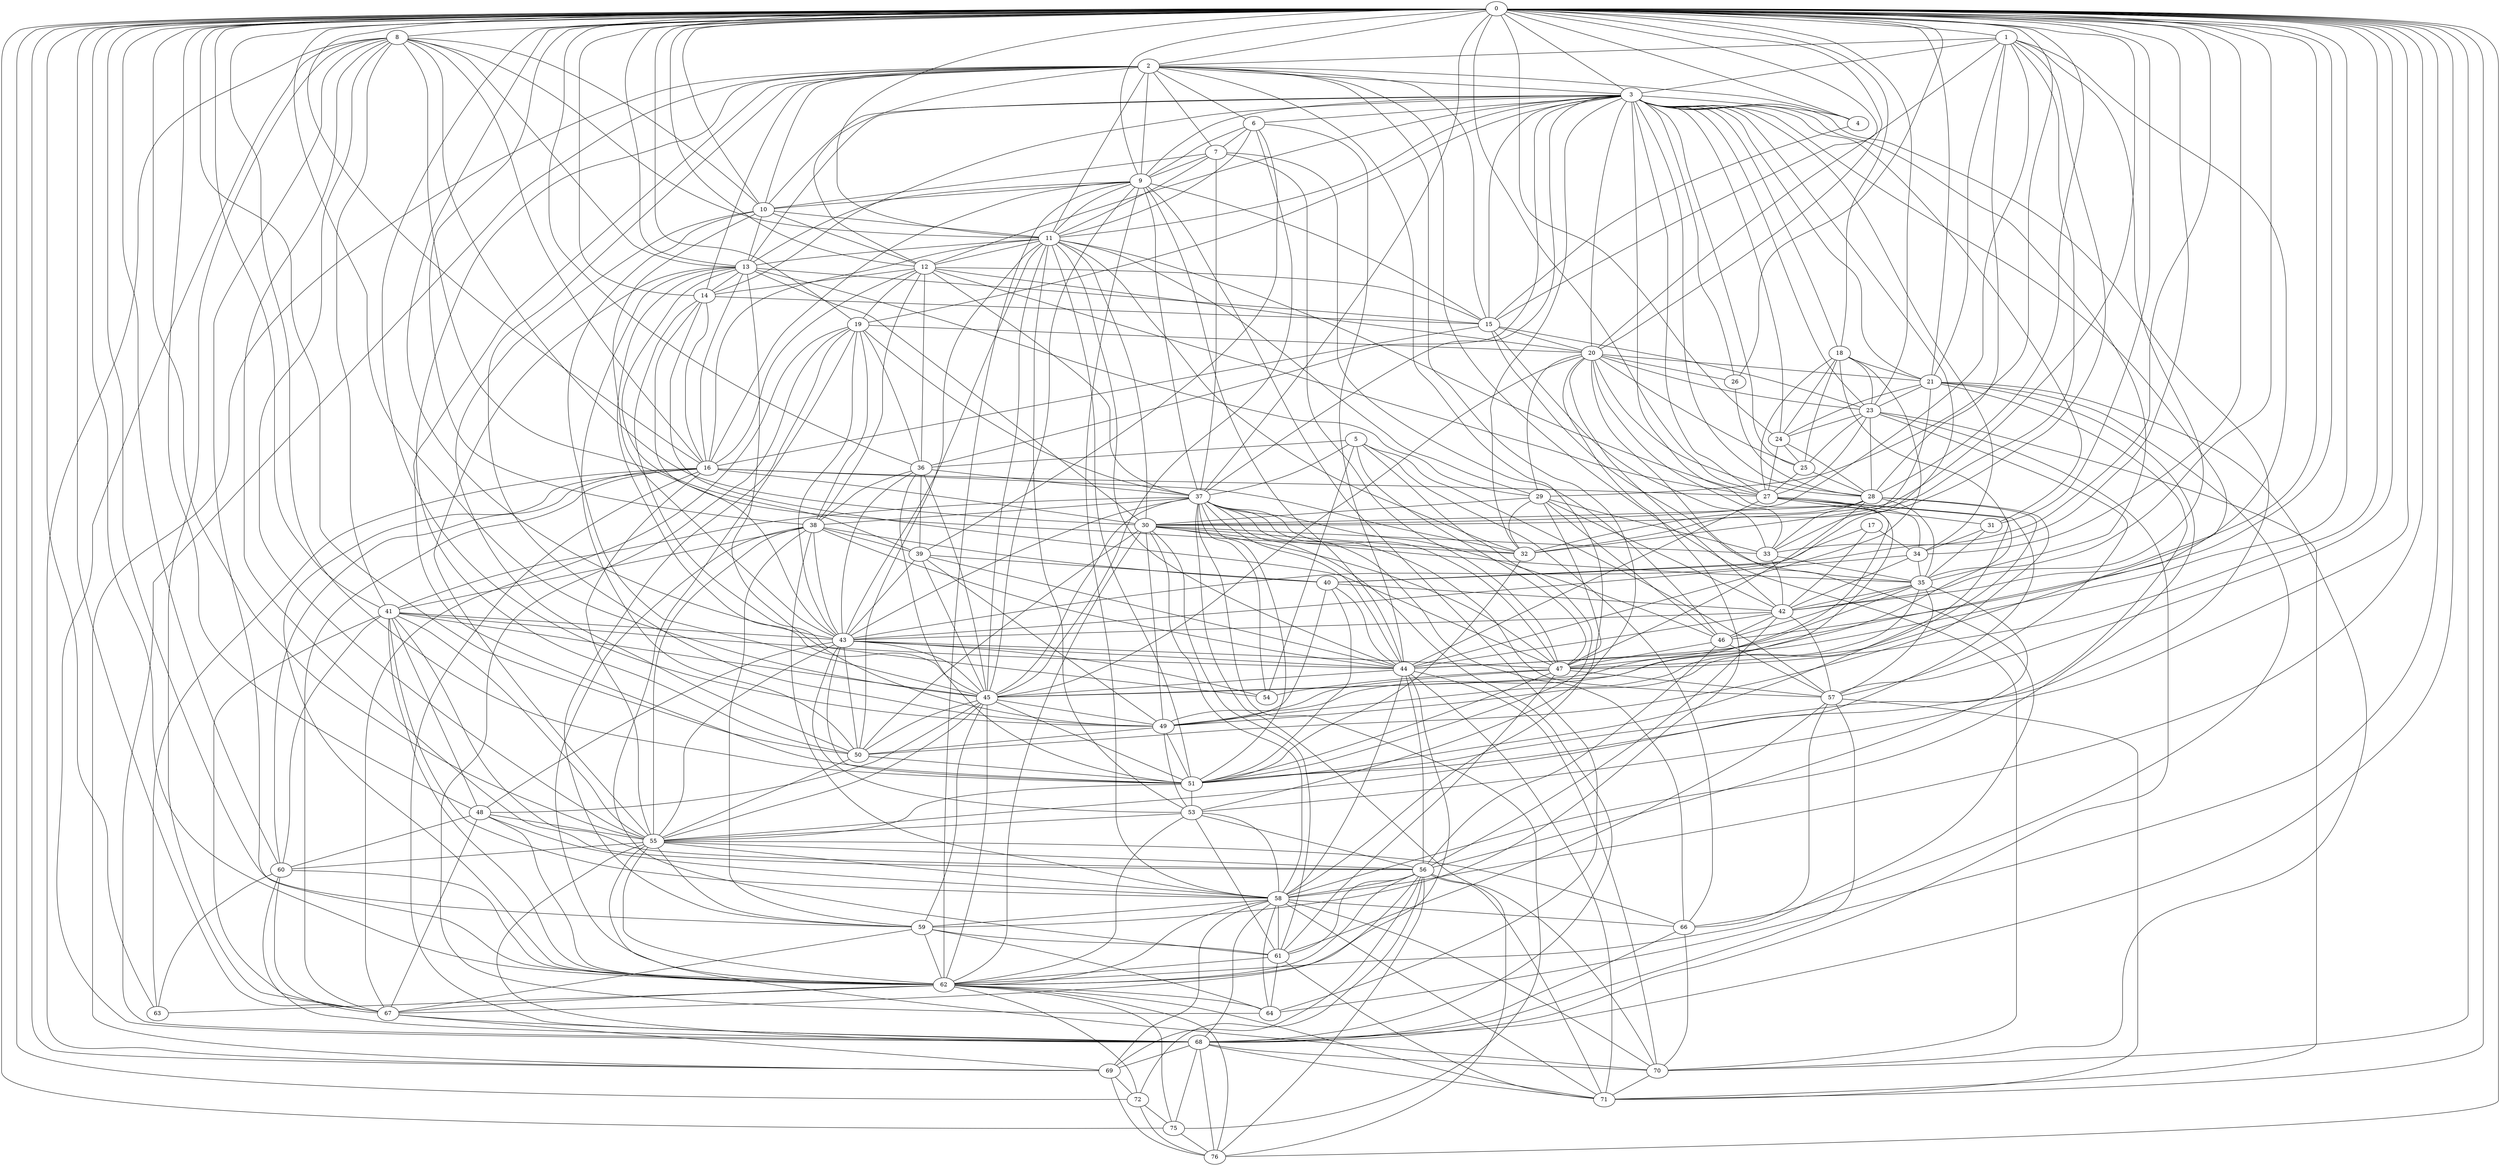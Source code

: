 graph G {
   8 -- 11
   8 -- 13
   8 -- 10
   8 -- 30
   8 -- 56
   8 -- 16
   8 -- 32
   8 -- 55
   8 -- 41
   8 -- 62
   8 -- 67
   8 -- 69
   8 -- 68
   0 -- 1
   0 -- 10
   0 -- 2
   0 -- 75
   0 -- 11
   0 -- 67
   0 -- 3
   0 -- 76
   0 -- 12
   0 -- 68
   0 -- 4
   0 -- 14
   0 -- 13
   0 -- 9
   0 -- 15
   0 -- 21
   0 -- 24
   0 -- 23
   0 -- 27
   0 -- 20
   0 -- 28
   0 -- 26
   0 -- 30
   0 -- 29
   0 -- 34
   0 -- 31
   0 -- 35
   0 -- 33
   0 -- 36
   0 -- 37
   0 -- 38
   0 -- 43
   0 -- 42
   0 -- 44
   0 -- 41
   0 -- 40
   0 -- 18
   0 -- 45
   0 -- 46
   0 -- 47
   0 -- 49
   0 -- 50
   0 -- 51
   0 -- 57
   0 -- 58
   0 -- 53
   0 -- 55
   0 -- 48
   0 -- 60
   0 -- 62
   0 -- 16
   0 -- 63
   0 -- 64
   0 -- 19
   0 -- 59
   0 -- 72
   0 -- 8
   0 -- 69
   0 -- 70
   0 -- 71
   1 -- 40
   1 -- 32
   1 -- 2
   1 -- 3
   1 -- 28
   1 -- 20
   1 -- 21
   1 -- 30
   1 -- 42
   1 -- 44
   2 -- 9
   2 -- 11
   2 -- 3
   2 -- 70
   2 -- 6
   2 -- 7
   2 -- 68
   2 -- 4
   2 -- 10
   2 -- 12
   2 -- 14
   2 -- 15
   2 -- 50
   2 -- 51
   2 -- 49
   2 -- 53
   2 -- 69
   2 -- 58
   3 -- 9
   3 -- 10
   3 -- 12
   3 -- 4
   3 -- 6
   3 -- 11
   3 -- 14
   3 -- 15
   3 -- 13
   3 -- 21
   3 -- 20
   3 -- 19
   3 -- 23
   3 -- 18
   3 -- 25
   3 -- 24
   3 -- 27
   3 -- 28
   3 -- 26
   3 -- 34
   3 -- 31
   3 -- 35
   3 -- 37
   3 -- 36
   3 -- 33
   3 -- 47
   3 -- 49
   3 -- 32
   3 -- 51
   4 -- 15
   5 -- 51
   5 -- 36
   5 -- 37
   5 -- 47
   5 -- 54
   5 -- 66
   5 -- 57
   6 -- 9
   6 -- 39
   6 -- 7
   6 -- 11
   6 -- 45
   6 -- 44
   7 -- 10
   7 -- 46
   7 -- 9
   7 -- 11
   7 -- 47
   7 -- 37
   9 -- 10
   9 -- 15
   9 -- 11
   9 -- 13
   9 -- 64
   9 -- 16
   9 -- 45
   9 -- 44
   9 -- 37
   9 -- 62
   9 -- 58
   10 -- 11
   10 -- 12
   10 -- 13
   10 -- 50
   10 -- 43
   10 -- 45
   11 -- 13
   11 -- 16
   11 -- 27
   11 -- 12
   11 -- 30
   11 -- 29
   11 -- 32
   11 -- 44
   11 -- 45
   11 -- 43
   11 -- 50
   11 -- 51
   11 -- 53
   12 -- 19
   12 -- 16
   12 -- 14
   12 -- 15
   12 -- 20
   12 -- 27
   12 -- 36
   12 -- 37
   12 -- 38
   13 -- 16
   13 -- 15
   13 -- 14
   13 -- 30
   13 -- 29
   13 -- 49
   13 -- 39
   13 -- 45
   13 -- 50
   13 -- 55
   14 -- 16
   14 -- 43
   14 -- 15
   14 -- 54
   14 -- 47
   15 -- 16
   15 -- 23
   15 -- 20
   15 -- 33
   15 -- 35
   16 -- 27
   16 -- 32
   16 -- 30
   16 -- 55
   16 -- 62
   16 -- 60
   16 -- 63
   16 -- 68
   16 -- 67
   17 -- 34
   17 -- 42
   17 -- 43
   18 -- 45
   18 -- 21
   18 -- 23
   18 -- 27
   18 -- 24
   18 -- 25
   18 -- 44
   19 -- 36
   19 -- 20
   19 -- 59
   19 -- 43
   19 -- 67
   19 -- 37
   19 -- 38
   19 -- 64
   19 -- 61
   20 -- 25
   20 -- 21
   20 -- 28
   20 -- 23
   20 -- 26
   20 -- 33
   20 -- 29
   20 -- 42
   20 -- 62
   20 -- 59
   20 -- 45
   21 -- 51
   21 -- 23
   21 -- 32
   21 -- 24
   21 -- 70
   21 -- 58
   21 -- 66
   23 -- 27
   23 -- 24
   23 -- 25
   23 -- 28
   23 -- 71
   23 -- 68
   23 -- 57
   24 -- 25
   24 -- 27
   24 -- 28
   25 -- 27
   25 -- 28
   26 -- 28
   27 -- 34
   27 -- 31
   27 -- 45
   27 -- 44
   27 -- 55
   27 -- 51
   28 -- 30
   28 -- 32
   28 -- 33
   28 -- 35
   28 -- 49
   28 -- 50
   28 -- 47
   29 -- 46
   29 -- 30
   29 -- 32
   29 -- 33
   29 -- 42
   29 -- 47
   30 -- 32
   30 -- 35
   30 -- 33
   30 -- 50
   30 -- 49
   30 -- 47
   30 -- 62
   30 -- 58
   30 -- 61
   31 -- 34
   31 -- 35
   32 -- 51
   33 -- 35
   33 -- 42
   34 -- 43
   34 -- 35
   34 -- 42
   35 -- 47
   35 -- 49
   35 -- 42
   35 -- 46
   35 -- 56
   35 -- 57
   36 -- 45
   36 -- 37
   36 -- 43
   36 -- 38
   36 -- 39
   36 -- 51
   37 -- 44
   37 -- 76
   37 -- 43
   37 -- 38
   37 -- 41
   37 -- 45
   37 -- 47
   37 -- 46
   37 -- 51
   37 -- 54
   37 -- 57
   37 -- 66
   37 -- 75
   37 -- 68
   38 -- 44
   38 -- 39
   38 -- 40
   38 -- 43
   38 -- 41
   38 -- 58
   38 -- 59
   38 -- 55
   38 -- 62
   39 -- 40
   39 -- 44
   39 -- 45
   39 -- 43
   39 -- 49
   40 -- 49
   40 -- 42
   40 -- 44
   40 -- 51
   41 -- 44
   41 -- 45
   41 -- 48
   41 -- 43
   41 -- 58
   41 -- 55
   41 -- 60
   41 -- 56
   41 -- 62
   41 -- 67
   42 -- 43
   42 -- 44
   42 -- 56
   42 -- 46
   42 -- 57
   43 -- 45
   43 -- 44
   43 -- 48
   43 -- 50
   43 -- 51
   43 -- 53
   43 -- 54
   43 -- 47
   43 -- 55
   44 -- 45
   44 -- 70
   44 -- 62
   44 -- 58
   44 -- 56
   44 -- 71
   45 -- 48
   45 -- 49
   45 -- 50
   45 -- 51
   45 -- 55
   45 -- 59
   45 -- 62
   46 -- 47
   46 -- 56
   46 -- 57
   47 -- 49
   47 -- 51
   47 -- 54
   47 -- 61
   47 -- 57
   48 -- 67
   48 -- 58
   48 -- 60
   48 -- 55
   48 -- 62
   49 -- 50
   49 -- 51
   49 -- 53
   50 -- 51
   50 -- 55
   51 -- 53
   51 -- 55
   53 -- 58
   53 -- 56
   53 -- 55
   53 -- 61
   53 -- 62
   55 -- 58
   55 -- 60
   55 -- 59
   55 -- 56
   55 -- 62
   55 -- 68
   55 -- 70
   55 -- 66
   56 -- 58
   56 -- 72
   56 -- 61
   56 -- 67
   56 -- 62
   56 -- 70
   56 -- 71
   56 -- 69
   56 -- 76
   57 -- 66
   57 -- 61
   57 -- 68
   57 -- 71
   58 -- 64
   58 -- 61
   58 -- 59
   58 -- 62
   58 -- 66
   58 -- 69
   58 -- 68
   58 -- 70
   58 -- 71
   59 -- 62
   59 -- 61
   59 -- 64
   59 -- 67
   60 -- 63
   60 -- 62
   60 -- 67
   60 -- 68
   61 -- 62
   61 -- 64
   61 -- 71
   62 -- 64
   62 -- 63
   62 -- 72
   62 -- 67
   62 -- 71
   62 -- 75
   62 -- 76
   66 -- 70
   66 -- 68
   67 -- 69
   67 -- 68
   68 -- 69
   68 -- 70
   68 -- 71
   68 -- 76
   68 -- 75
   69 -- 72
   69 -- 76
   70 -- 71
   72 -- 76
   72 -- 75
   75 -- 76
}
